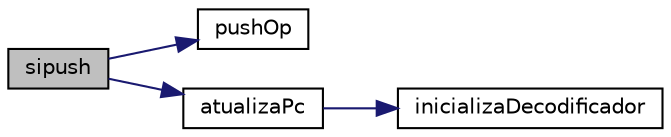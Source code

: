 digraph "sipush"
{
 // INTERACTIVE_SVG=YES
  edge [fontname="Helvetica",fontsize="10",labelfontname="Helvetica",labelfontsize="10"];
  node [fontname="Helvetica",fontsize="10",shape=record];
  rankdir="LR";
  Node3621 [label="sipush",height=0.2,width=0.4,color="black", fillcolor="grey75", style="filled", fontcolor="black"];
  Node3621 -> Node3622 [color="midnightblue",fontsize="10",style="solid",fontname="Helvetica"];
  Node3622 [label="pushOp",height=0.2,width=0.4,color="black", fillcolor="white", style="filled",URL="$frame_8c.html#a50993c39467516396b64a90eb81af0ba"];
  Node3621 -> Node3623 [color="midnightblue",fontsize="10",style="solid",fontname="Helvetica"];
  Node3623 [label="atualizaPc",height=0.2,width=0.4,color="black", fillcolor="white", style="filled",URL="$instrucao_8c.html#abcf4bbde1212f9bb0f2ee7a6ba5aec08"];
  Node3623 -> Node3624 [color="midnightblue",fontsize="10",style="solid",fontname="Helvetica"];
  Node3624 [label="inicializaDecodificador",height=0.2,width=0.4,color="black", fillcolor="white", style="filled",URL="$decodificador_8c.html#ac4ac4bcce3fed96b1a2657ceafda40bc"];
}

